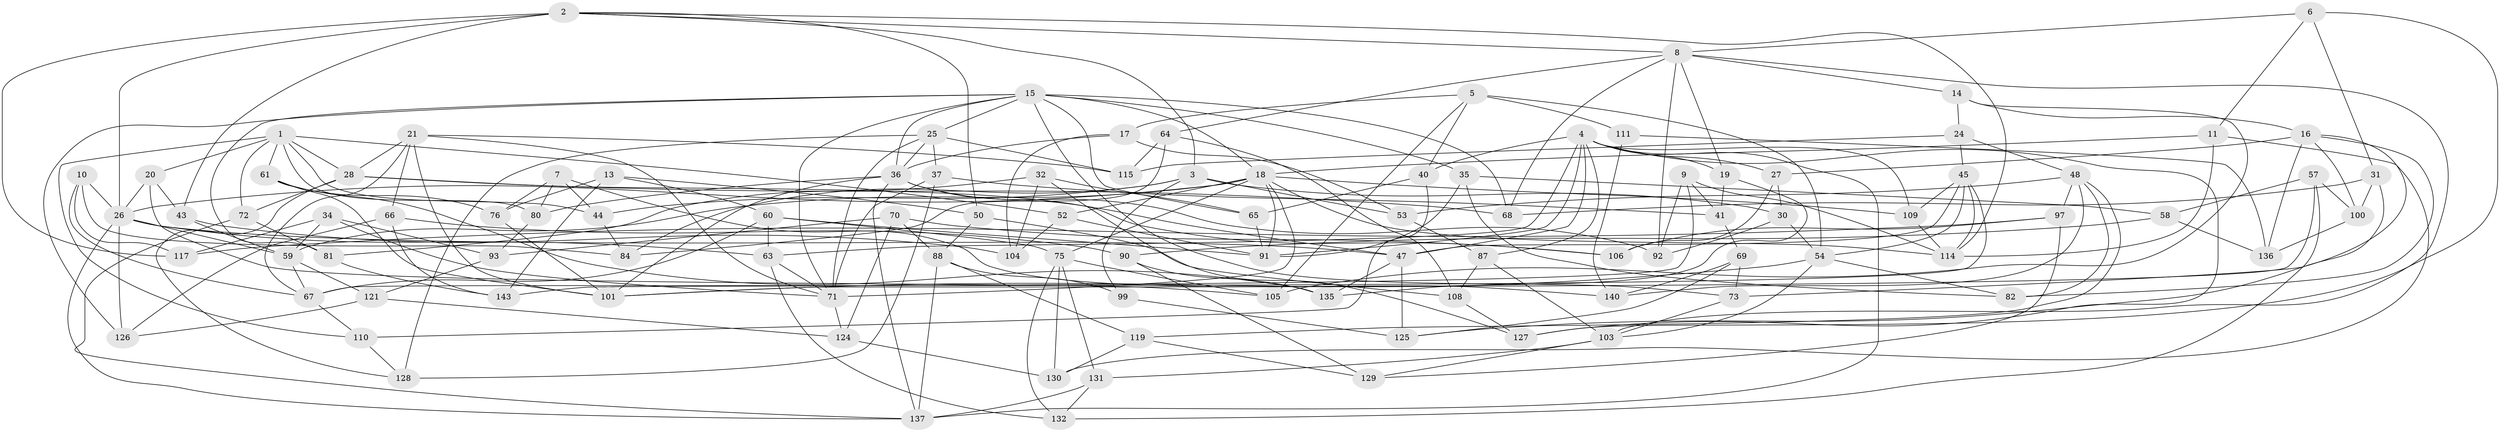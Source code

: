 // original degree distribution, {4: 1.0}
// Generated by graph-tools (version 1.1) at 2025/20/03/04/25 18:20:50]
// undirected, 102 vertices, 243 edges
graph export_dot {
graph [start="1"]
  node [color=gray90,style=filled];
  1 [super="+46"];
  2 [super="+113+94"];
  3 [super="+122"];
  4 [super="+51+12+95"];
  5 [super="+22"];
  6;
  7;
  8 [super="+145"];
  9;
  10;
  11;
  13;
  14;
  15 [super="+39"];
  16 [super="+23"];
  17;
  18 [super="+29+38+77"];
  19;
  20;
  21 [super="+33"];
  24;
  25 [super="+42"];
  26 [super="+49"];
  27;
  28 [super="+55"];
  30;
  31;
  32;
  34;
  35;
  36 [super="+56+112"];
  37;
  40;
  41;
  43;
  44;
  45 [super="+74"];
  47 [super="+62"];
  48 [super="+79"];
  50;
  52;
  53;
  54 [super="+116"];
  57;
  58;
  59 [super="+102"];
  60 [super="+138"];
  61;
  63 [super="+139"];
  64;
  65;
  66;
  67 [super="+96"];
  68;
  69;
  70;
  71 [super="+89"];
  72;
  73;
  75 [super="+134"];
  76;
  80;
  81;
  82;
  84;
  87;
  88 [super="+107"];
  90;
  91 [super="+98"];
  92;
  93;
  97;
  99;
  100;
  101 [super="+118"];
  103 [super="+141"];
  104;
  105;
  106;
  108;
  109;
  110;
  111;
  114 [super="+120"];
  115;
  117;
  119;
  121;
  124;
  125;
  126;
  127;
  128;
  129;
  130;
  131;
  132;
  135;
  136;
  137 [super="+142"];
  140;
  143;
  1 -- 52;
  1 -- 80;
  1 -- 44;
  1 -- 20;
  1 -- 72;
  1 -- 28;
  1 -- 61;
  1 -- 110;
  2 -- 43;
  2 -- 26 [weight=2];
  2 -- 117;
  2 -- 3;
  2 -- 50;
  2 -- 114;
  2 -- 8;
  3 -- 53;
  3 -- 84;
  3 -- 99;
  3 -- 44;
  3 -- 30;
  4 -- 47;
  4 -- 127;
  4 -- 87;
  4 -- 63;
  4 -- 27;
  4 -- 19;
  4 -- 109;
  4 -- 40;
  4 -- 137;
  4 -- 91;
  5 -- 111 [weight=2];
  5 -- 40;
  5 -- 54;
  5 -- 17;
  5 -- 105;
  6 -- 127;
  6 -- 8;
  6 -- 31;
  6 -- 11;
  7 -- 44;
  7 -- 80;
  7 -- 76;
  7 -- 140;
  8 -- 19;
  8 -- 92;
  8 -- 64;
  8 -- 68;
  8 -- 103;
  8 -- 14;
  9 -- 143;
  9 -- 114;
  9 -- 41;
  9 -- 92;
  10 -- 84;
  10 -- 117;
  10 -- 67;
  10 -- 26;
  11 -- 130;
  11 -- 114;
  11 -- 18;
  13 -- 76;
  13 -- 143;
  13 -- 50;
  13 -- 60;
  14 -- 16;
  14 -- 105;
  14 -- 24;
  15 -- 68;
  15 -- 126;
  15 -- 73;
  15 -- 65;
  15 -- 18;
  15 -- 35;
  15 -- 36;
  15 -- 81;
  15 -- 71;
  15 -- 25;
  16 -- 136;
  16 -- 73;
  16 -- 82;
  16 -- 27;
  16 -- 100;
  17 -- 104;
  17 -- 53;
  17 -- 36;
  18 -- 52;
  18 -- 91;
  18 -- 26;
  18 -- 71;
  18 -- 109;
  18 -- 75;
  18 -- 114;
  18 -- 59;
  19 -- 41;
  19 -- 135;
  20 -- 105;
  20 -- 43;
  20 -- 26;
  21 -- 115;
  21 -- 66;
  21 -- 67;
  21 -- 28;
  21 -- 101;
  21 -- 71;
  24 -- 115;
  24 -- 45;
  24 -- 48;
  25 -- 128;
  25 -- 37;
  25 -- 115;
  25 -- 36;
  25 -- 71;
  26 -- 47;
  26 -- 126;
  26 -- 137;
  26 -- 63;
  26 -- 59;
  27 -- 30;
  27 -- 106;
  28 -- 68;
  28 -- 72;
  28 -- 106;
  28 -- 128;
  30 -- 92;
  30 -- 54;
  31 -- 68;
  31 -- 100;
  31 -- 125;
  32 -- 104;
  32 -- 127;
  32 -- 65;
  32 -- 81;
  34 -- 117;
  34 -- 93;
  34 -- 59;
  34 -- 71;
  35 -- 82;
  35 -- 91;
  35 -- 58;
  36 -- 137;
  36 -- 101;
  36 -- 92;
  36 -- 80;
  36 -- 47;
  37 -- 128;
  37 -- 41;
  37 -- 71;
  40 -- 65;
  40 -- 110;
  41 -- 69;
  43 -- 104;
  43 -- 59;
  44 -- 84;
  45 -- 67;
  45 -- 114;
  45 -- 109;
  45 -- 54;
  45 -- 47;
  47 -- 125;
  47 -- 135;
  48 -- 119;
  48 -- 97;
  48 -- 82;
  48 -- 140;
  48 -- 53;
  50 -- 108;
  50 -- 88;
  52 -- 91;
  52 -- 104;
  53 -- 87;
  54 -- 101;
  54 -- 82;
  54 -- 103;
  57 -- 58;
  57 -- 132;
  57 -- 100;
  57 -- 101;
  58 -- 90;
  58 -- 136;
  59 -- 67;
  59 -- 121;
  60 -- 75;
  60 -- 63 [weight=2];
  60 -- 67;
  60 -- 91;
  61 -- 76;
  61 -- 135;
  61 -- 101;
  63 -- 71;
  63 -- 132;
  64 -- 115;
  64 -- 84;
  64 -- 108;
  65 -- 91;
  66 -- 126;
  66 -- 90;
  66 -- 143;
  67 -- 110;
  69 -- 140;
  69 -- 73;
  69 -- 125;
  70 -- 124;
  70 -- 106;
  70 -- 93;
  70 -- 88;
  71 -- 124;
  72 -- 137;
  72 -- 81;
  73 -- 103;
  75 -- 130;
  75 -- 105;
  75 -- 131;
  75 -- 132;
  76 -- 101;
  80 -- 93;
  81 -- 143;
  87 -- 103;
  87 -- 108;
  88 -- 119;
  88 -- 99 [weight=2];
  88 -- 137;
  90 -- 129;
  90 -- 135;
  93 -- 121;
  97 -- 129;
  97 -- 106;
  97 -- 117;
  99 -- 125;
  100 -- 136;
  103 -- 131;
  103 -- 129;
  108 -- 127;
  109 -- 114;
  110 -- 128;
  111 -- 136;
  111 -- 140;
  119 -- 129;
  119 -- 130;
  121 -- 126;
  121 -- 124;
  124 -- 130;
  131 -- 132;
  131 -- 137;
}
